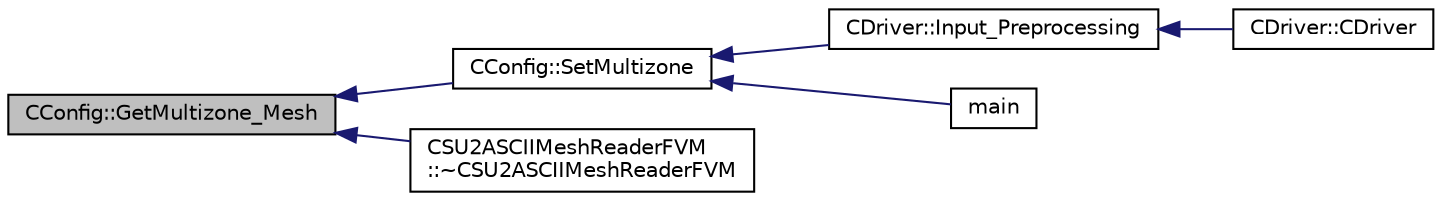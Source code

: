 digraph "CConfig::GetMultizone_Mesh"
{
  edge [fontname="Helvetica",fontsize="10",labelfontname="Helvetica",labelfontsize="10"];
  node [fontname="Helvetica",fontsize="10",shape=record];
  rankdir="LR";
  Node8233 [label="CConfig::GetMultizone_Mesh",height=0.2,width=0.4,color="black", fillcolor="grey75", style="filled", fontcolor="black"];
  Node8233 -> Node8234 [dir="back",color="midnightblue",fontsize="10",style="solid",fontname="Helvetica"];
  Node8234 [label="CConfig::SetMultizone",height=0.2,width=0.4,color="black", fillcolor="white", style="filled",URL="$class_c_config.html#af324a7309f26a81d9bc9025374b6b9eb",tooltip="Set multizone properties. "];
  Node8234 -> Node8235 [dir="back",color="midnightblue",fontsize="10",style="solid",fontname="Helvetica"];
  Node8235 [label="CDriver::Input_Preprocessing",height=0.2,width=0.4,color="black", fillcolor="white", style="filled",URL="$class_c_driver.html#a8310a8cc3f5bd3d2bb70340b44000562",tooltip="Read in the config and mesh files. "];
  Node8235 -> Node8236 [dir="back",color="midnightblue",fontsize="10",style="solid",fontname="Helvetica"];
  Node8236 [label="CDriver::CDriver",height=0.2,width=0.4,color="black", fillcolor="white", style="filled",URL="$class_c_driver.html#a3fca4a013a6efa9bbb38fe78a86b5f3d",tooltip="Constructor of the class. "];
  Node8234 -> Node8237 [dir="back",color="midnightblue",fontsize="10",style="solid",fontname="Helvetica"];
  Node8237 [label="main",height=0.2,width=0.4,color="black", fillcolor="white", style="filled",URL="$_s_u2___d_e_f_8cpp.html#a0ddf1224851353fc92bfbff6f499fa97"];
  Node8233 -> Node8238 [dir="back",color="midnightblue",fontsize="10",style="solid",fontname="Helvetica"];
  Node8238 [label="CSU2ASCIIMeshReaderFVM\l::~CSU2ASCIIMeshReaderFVM",height=0.2,width=0.4,color="black", fillcolor="white", style="filled",URL="$class_c_s_u2_a_s_c_i_i_mesh_reader_f_v_m.html#a53663b997e06077ebead1beda733e497",tooltip="Destructor of the CSU2ASCIIMeshReaderFVM class. "];
}
